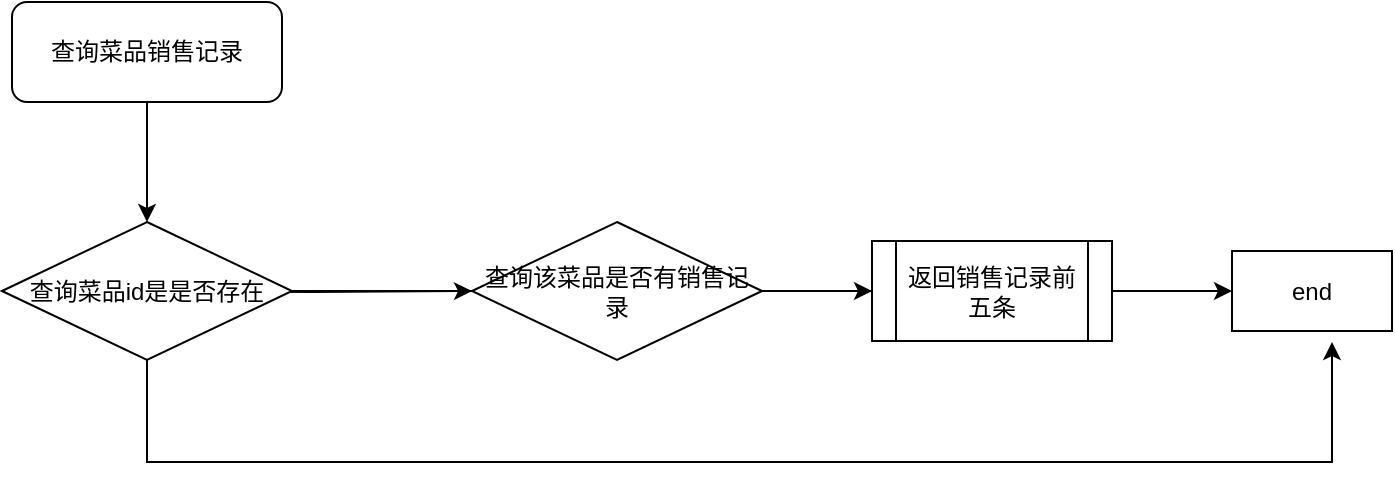<mxfile version="25.0.3">
  <diagram name="第 1 页" id="wLbsWIfSssrHzzBLL76u">
    <mxGraphModel dx="682" dy="540" grid="1" gridSize="10" guides="1" tooltips="1" connect="1" arrows="1" fold="1" page="1" pageScale="1" pageWidth="850" pageHeight="1100" math="0" shadow="0">
      <root>
        <mxCell id="0" />
        <mxCell id="1" parent="0" />
        <mxCell id="PSh5uPCB5ACl-Ajhaf5w-4" style="edgeStyle=orthogonalEdgeStyle;rounded=0;orthogonalLoop=1;jettySize=auto;html=1;" edge="1" parent="1" source="PSh5uPCB5ACl-Ajhaf5w-1" target="PSh5uPCB5ACl-Ajhaf5w-2">
          <mxGeometry relative="1" as="geometry" />
        </mxCell>
        <mxCell id="PSh5uPCB5ACl-Ajhaf5w-1" value="查询菜品销售记录" style="rounded=1;whiteSpace=wrap;html=1;" vertex="1" parent="1">
          <mxGeometry x="140" y="90" width="135" height="50" as="geometry" />
        </mxCell>
        <mxCell id="PSh5uPCB5ACl-Ajhaf5w-7" style="edgeStyle=orthogonalEdgeStyle;rounded=0;orthogonalLoop=1;jettySize=auto;html=1;" edge="1" parent="1" target="PSh5uPCB5ACl-Ajhaf5w-5">
          <mxGeometry relative="1" as="geometry">
            <mxPoint x="210" y="234.5" as="sourcePoint" />
            <mxPoint x="370" y="200" as="targetPoint" />
            <Array as="points" />
          </mxGeometry>
        </mxCell>
        <mxCell id="PSh5uPCB5ACl-Ajhaf5w-9" style="edgeStyle=orthogonalEdgeStyle;rounded=0;orthogonalLoop=1;jettySize=auto;html=1;entryX=0;entryY=0.5;entryDx=0;entryDy=0;" edge="1" parent="1" source="PSh5uPCB5ACl-Ajhaf5w-2" target="PSh5uPCB5ACl-Ajhaf5w-10">
          <mxGeometry relative="1" as="geometry">
            <mxPoint x="714" y="320" as="targetPoint" />
          </mxGeometry>
        </mxCell>
        <mxCell id="PSh5uPCB5ACl-Ajhaf5w-2" value="查询菜品id是是否存在" style="rhombus;whiteSpace=wrap;html=1;" vertex="1" parent="1">
          <mxGeometry x="135" y="200" width="145" height="69" as="geometry" />
        </mxCell>
        <mxCell id="PSh5uPCB5ACl-Ajhaf5w-8" style="edgeStyle=orthogonalEdgeStyle;rounded=0;orthogonalLoop=1;jettySize=auto;html=1;entryX=0;entryY=0.5;entryDx=0;entryDy=0;" edge="1" parent="1" source="PSh5uPCB5ACl-Ajhaf5w-5" target="PSh5uPCB5ACl-Ajhaf5w-6">
          <mxGeometry relative="1" as="geometry" />
        </mxCell>
        <mxCell id="PSh5uPCB5ACl-Ajhaf5w-5" value="查询该菜品是否有销售记录" style="rhombus;whiteSpace=wrap;html=1;" vertex="1" parent="1">
          <mxGeometry x="370" y="200" width="145" height="69" as="geometry" />
        </mxCell>
        <mxCell id="PSh5uPCB5ACl-Ajhaf5w-6" value="返回销售记录前五条" style="shape=process;whiteSpace=wrap;html=1;backgroundOutline=1;" vertex="1" parent="1">
          <mxGeometry x="570" y="209.5" width="120" height="50" as="geometry" />
        </mxCell>
        <mxCell id="PSh5uPCB5ACl-Ajhaf5w-10" value="end" style="rounded=0;whiteSpace=wrap;html=1;" vertex="1" parent="1">
          <mxGeometry x="750" y="214.5" width="80" height="40" as="geometry" />
        </mxCell>
        <mxCell id="PSh5uPCB5ACl-Ajhaf5w-11" style="edgeStyle=orthogonalEdgeStyle;rounded=0;orthogonalLoop=1;jettySize=auto;html=1;entryX=0.625;entryY=1.138;entryDx=0;entryDy=0;entryPerimeter=0;" edge="1" parent="1" source="PSh5uPCB5ACl-Ajhaf5w-2" target="PSh5uPCB5ACl-Ajhaf5w-10">
          <mxGeometry relative="1" as="geometry">
            <Array as="points">
              <mxPoint x="208" y="320" />
              <mxPoint x="800" y="320" />
            </Array>
          </mxGeometry>
        </mxCell>
      </root>
    </mxGraphModel>
  </diagram>
</mxfile>
